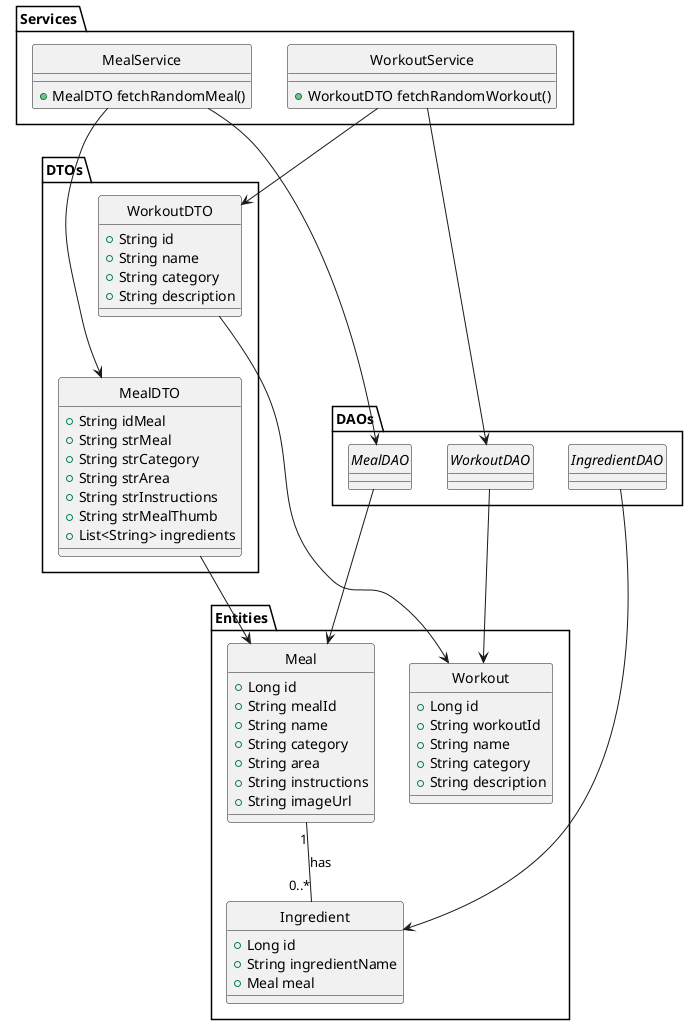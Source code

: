 @startuml
'https://plantuml.com/class-diagram


@startuml
skinparam style strictuml

package "Entities" {
    class Meal {
        + Long id
        + String mealId
        + String name
        + String category
        + String area
        + String instructions
        + String imageUrl
    }

    class Ingredient {
        + Long id
        + String ingredientName
        + Meal meal
    }

    class Workout {
        + Long id
        + String workoutId
        + String name
        + String category
        + String description
    }
}

package "DTOs" {
    class MealDTO {
        + String idMeal
        + String strMeal
        + String strCategory
        + String strArea
        + String strInstructions
        + String strMealThumb
        + List<String> ingredients
    }

    class WorkoutDTO {
        + String id
        + String name
        + String category
        + String description
    }
}

package "DAOs" {
    interface MealDAO
    interface IngredientDAO
    interface WorkoutDAO
}

package "Services" {
    class MealService {
        + MealDTO fetchRandomMeal()
    }

    class WorkoutService {
        + WorkoutDTO fetchRandomWorkout()
    }
}

Meal "1" -- "0..*" Ingredient : has
MealDTO -[hidden]-> Ingredient
WorkoutDTO -[hidden]-> MealDTO

MealDTO --> Meal
WorkoutDTO --> Workout

MealDAO --> Meal
IngredientDAO --> Ingredient
WorkoutDAO --> Workout

MealService --> MealDAO
WorkoutService --> WorkoutDAO
MealService --> MealDTO
WorkoutService --> WorkoutDTO
@enduml

